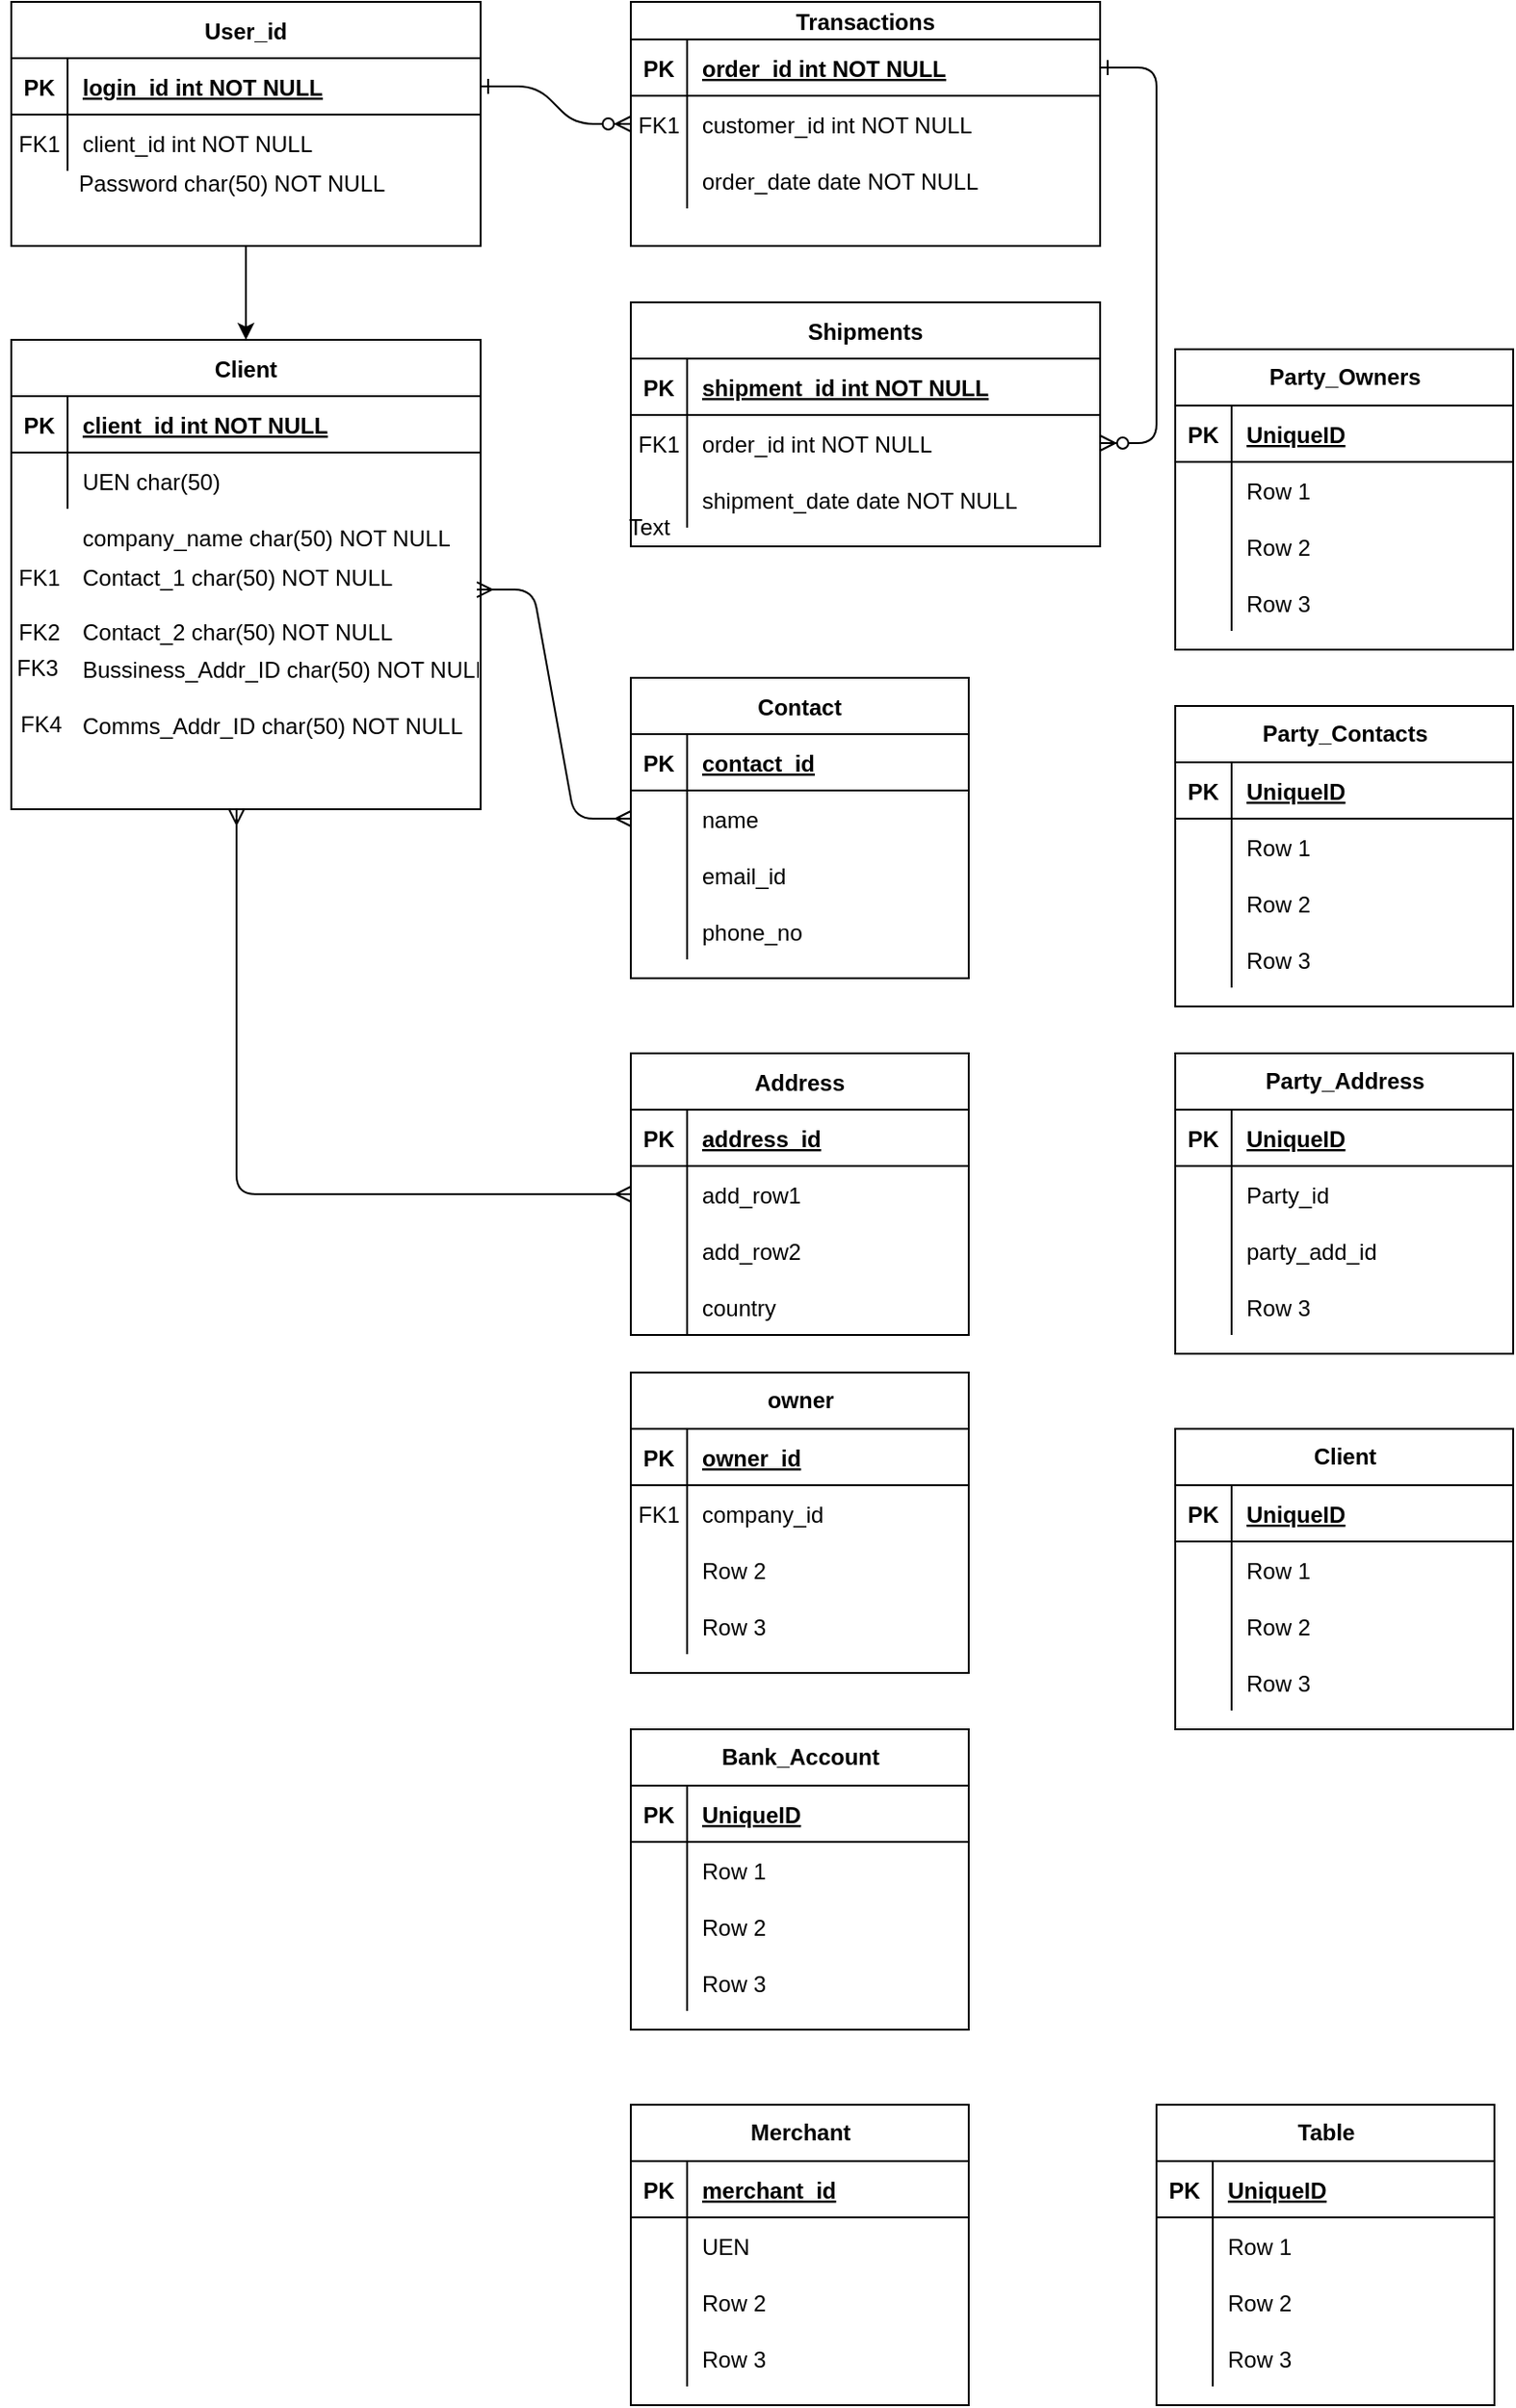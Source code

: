<mxfile version="14.6.13" type="github">
  <diagram id="R2lEEEUBdFMjLlhIrx00" name="Page-1">
    <mxGraphModel dx="816" dy="922" grid="1" gridSize="10" guides="1" tooltips="1" connect="1" arrows="1" fold="1" page="1" pageScale="1" pageWidth="850" pageHeight="1100" math="0" shadow="0" extFonts="Permanent Marker^https://fonts.googleapis.com/css?family=Permanent+Marker">
      <root>
        <mxCell id="0" />
        <mxCell id="1" parent="0" />
        <mxCell id="C-vyLk0tnHw3VtMMgP7b-1" value="" style="edgeStyle=entityRelationEdgeStyle;endArrow=ERzeroToMany;startArrow=ERone;endFill=1;startFill=0;" parent="1" source="C-vyLk0tnHw3VtMMgP7b-24" target="C-vyLk0tnHw3VtMMgP7b-6" edge="1">
          <mxGeometry width="100" height="100" relative="1" as="geometry">
            <mxPoint x="340" y="720" as="sourcePoint" />
            <mxPoint x="440" y="620" as="targetPoint" />
          </mxGeometry>
        </mxCell>
        <mxCell id="C-vyLk0tnHw3VtMMgP7b-12" value="" style="edgeStyle=entityRelationEdgeStyle;endArrow=ERzeroToMany;startArrow=ERone;endFill=1;startFill=0;" parent="1" source="C-vyLk0tnHw3VtMMgP7b-3" target="C-vyLk0tnHw3VtMMgP7b-17" edge="1">
          <mxGeometry width="100" height="100" relative="1" as="geometry">
            <mxPoint x="400" y="180" as="sourcePoint" />
            <mxPoint x="460" y="205" as="targetPoint" />
          </mxGeometry>
        </mxCell>
        <mxCell id="C-vyLk0tnHw3VtMMgP7b-2" value="Transactions" style="shape=table;startSize=20;container=1;collapsible=1;childLayout=tableLayout;fixedRows=1;rowLines=0;fontStyle=1;align=center;resizeLast=1;" parent="1" vertex="1">
          <mxGeometry x="450" y="120" width="250" height="130" as="geometry" />
        </mxCell>
        <mxCell id="C-vyLk0tnHw3VtMMgP7b-3" value="" style="shape=partialRectangle;collapsible=0;dropTarget=0;pointerEvents=0;fillColor=none;points=[[0,0.5],[1,0.5]];portConstraint=eastwest;top=0;left=0;right=0;bottom=1;" parent="C-vyLk0tnHw3VtMMgP7b-2" vertex="1">
          <mxGeometry y="20" width="250" height="30" as="geometry" />
        </mxCell>
        <mxCell id="C-vyLk0tnHw3VtMMgP7b-4" value="PK" style="shape=partialRectangle;overflow=hidden;connectable=0;fillColor=none;top=0;left=0;bottom=0;right=0;fontStyle=1;" parent="C-vyLk0tnHw3VtMMgP7b-3" vertex="1">
          <mxGeometry width="30" height="30" as="geometry" />
        </mxCell>
        <mxCell id="C-vyLk0tnHw3VtMMgP7b-5" value="order_id int NOT NULL " style="shape=partialRectangle;overflow=hidden;connectable=0;fillColor=none;top=0;left=0;bottom=0;right=0;align=left;spacingLeft=6;fontStyle=5;" parent="C-vyLk0tnHw3VtMMgP7b-3" vertex="1">
          <mxGeometry x="30" width="220" height="30" as="geometry" />
        </mxCell>
        <mxCell id="C-vyLk0tnHw3VtMMgP7b-6" value="" style="shape=partialRectangle;collapsible=0;dropTarget=0;pointerEvents=0;fillColor=none;points=[[0,0.5],[1,0.5]];portConstraint=eastwest;top=0;left=0;right=0;bottom=0;" parent="C-vyLk0tnHw3VtMMgP7b-2" vertex="1">
          <mxGeometry y="50" width="250" height="30" as="geometry" />
        </mxCell>
        <mxCell id="C-vyLk0tnHw3VtMMgP7b-7" value="FK1" style="shape=partialRectangle;overflow=hidden;connectable=0;fillColor=none;top=0;left=0;bottom=0;right=0;" parent="C-vyLk0tnHw3VtMMgP7b-6" vertex="1">
          <mxGeometry width="30" height="30" as="geometry" />
        </mxCell>
        <mxCell id="C-vyLk0tnHw3VtMMgP7b-8" value="customer_id int NOT NULL" style="shape=partialRectangle;overflow=hidden;connectable=0;fillColor=none;top=0;left=0;bottom=0;right=0;align=left;spacingLeft=6;" parent="C-vyLk0tnHw3VtMMgP7b-6" vertex="1">
          <mxGeometry x="30" width="220" height="30" as="geometry" />
        </mxCell>
        <mxCell id="C-vyLk0tnHw3VtMMgP7b-9" value="" style="shape=partialRectangle;collapsible=0;dropTarget=0;pointerEvents=0;fillColor=none;points=[[0,0.5],[1,0.5]];portConstraint=eastwest;top=0;left=0;right=0;bottom=0;" parent="C-vyLk0tnHw3VtMMgP7b-2" vertex="1">
          <mxGeometry y="80" width="250" height="30" as="geometry" />
        </mxCell>
        <mxCell id="C-vyLk0tnHw3VtMMgP7b-10" value="" style="shape=partialRectangle;overflow=hidden;connectable=0;fillColor=none;top=0;left=0;bottom=0;right=0;" parent="C-vyLk0tnHw3VtMMgP7b-9" vertex="1">
          <mxGeometry width="30" height="30" as="geometry" />
        </mxCell>
        <mxCell id="C-vyLk0tnHw3VtMMgP7b-11" value="order_date date NOT NULL" style="shape=partialRectangle;overflow=hidden;connectable=0;fillColor=none;top=0;left=0;bottom=0;right=0;align=left;spacingLeft=6;" parent="C-vyLk0tnHw3VtMMgP7b-9" vertex="1">
          <mxGeometry x="30" width="220" height="30" as="geometry" />
        </mxCell>
        <mxCell id="C-vyLk0tnHw3VtMMgP7b-13" value="Shipments" style="shape=table;startSize=30;container=1;collapsible=1;childLayout=tableLayout;fixedRows=1;rowLines=0;fontStyle=1;align=center;resizeLast=1;" parent="1" vertex="1">
          <mxGeometry x="450" y="280" width="250" height="130" as="geometry" />
        </mxCell>
        <mxCell id="C-vyLk0tnHw3VtMMgP7b-14" value="" style="shape=partialRectangle;collapsible=0;dropTarget=0;pointerEvents=0;fillColor=none;points=[[0,0.5],[1,0.5]];portConstraint=eastwest;top=0;left=0;right=0;bottom=1;" parent="C-vyLk0tnHw3VtMMgP7b-13" vertex="1">
          <mxGeometry y="30" width="250" height="30" as="geometry" />
        </mxCell>
        <mxCell id="C-vyLk0tnHw3VtMMgP7b-15" value="PK" style="shape=partialRectangle;overflow=hidden;connectable=0;fillColor=none;top=0;left=0;bottom=0;right=0;fontStyle=1;" parent="C-vyLk0tnHw3VtMMgP7b-14" vertex="1">
          <mxGeometry width="30" height="30" as="geometry" />
        </mxCell>
        <mxCell id="C-vyLk0tnHw3VtMMgP7b-16" value="shipment_id int NOT NULL " style="shape=partialRectangle;overflow=hidden;connectable=0;fillColor=none;top=0;left=0;bottom=0;right=0;align=left;spacingLeft=6;fontStyle=5;" parent="C-vyLk0tnHw3VtMMgP7b-14" vertex="1">
          <mxGeometry x="30" width="220" height="30" as="geometry" />
        </mxCell>
        <mxCell id="C-vyLk0tnHw3VtMMgP7b-17" value="" style="shape=partialRectangle;collapsible=0;dropTarget=0;pointerEvents=0;fillColor=none;points=[[0,0.5],[1,0.5]];portConstraint=eastwest;top=0;left=0;right=0;bottom=0;" parent="C-vyLk0tnHw3VtMMgP7b-13" vertex="1">
          <mxGeometry y="60" width="250" height="30" as="geometry" />
        </mxCell>
        <mxCell id="C-vyLk0tnHw3VtMMgP7b-18" value="FK1" style="shape=partialRectangle;overflow=hidden;connectable=0;fillColor=none;top=0;left=0;bottom=0;right=0;" parent="C-vyLk0tnHw3VtMMgP7b-17" vertex="1">
          <mxGeometry width="30" height="30" as="geometry" />
        </mxCell>
        <mxCell id="C-vyLk0tnHw3VtMMgP7b-19" value="order_id int NOT NULL" style="shape=partialRectangle;overflow=hidden;connectable=0;fillColor=none;top=0;left=0;bottom=0;right=0;align=left;spacingLeft=6;" parent="C-vyLk0tnHw3VtMMgP7b-17" vertex="1">
          <mxGeometry x="30" width="220" height="30" as="geometry" />
        </mxCell>
        <mxCell id="C-vyLk0tnHw3VtMMgP7b-20" value="" style="shape=partialRectangle;collapsible=0;dropTarget=0;pointerEvents=0;fillColor=none;points=[[0,0.5],[1,0.5]];portConstraint=eastwest;top=0;left=0;right=0;bottom=0;" parent="C-vyLk0tnHw3VtMMgP7b-13" vertex="1">
          <mxGeometry y="90" width="250" height="30" as="geometry" />
        </mxCell>
        <mxCell id="C-vyLk0tnHw3VtMMgP7b-21" value="" style="shape=partialRectangle;overflow=hidden;connectable=0;fillColor=none;top=0;left=0;bottom=0;right=0;" parent="C-vyLk0tnHw3VtMMgP7b-20" vertex="1">
          <mxGeometry width="30" height="30" as="geometry" />
        </mxCell>
        <mxCell id="C-vyLk0tnHw3VtMMgP7b-22" value="shipment_date date NOT NULL" style="shape=partialRectangle;overflow=hidden;connectable=0;fillColor=none;top=0;left=0;bottom=0;right=0;align=left;spacingLeft=6;" parent="C-vyLk0tnHw3VtMMgP7b-20" vertex="1">
          <mxGeometry x="30" width="220" height="30" as="geometry" />
        </mxCell>
        <mxCell id="2c53xwHn9IboJPMbNdfc-8" value="" style="edgeStyle=orthogonalEdgeStyle;rounded=0;orthogonalLoop=1;jettySize=auto;html=1;" edge="1" parent="1" source="C-vyLk0tnHw3VtMMgP7b-23" target="2c53xwHn9IboJPMbNdfc-1">
          <mxGeometry relative="1" as="geometry" />
        </mxCell>
        <mxCell id="C-vyLk0tnHw3VtMMgP7b-23" value="User_id" style="shape=table;startSize=30;container=1;collapsible=1;childLayout=tableLayout;fixedRows=1;rowLines=0;fontStyle=1;align=center;resizeLast=1;" parent="1" vertex="1">
          <mxGeometry x="120" y="120" width="250" height="130" as="geometry" />
        </mxCell>
        <mxCell id="C-vyLk0tnHw3VtMMgP7b-24" value="" style="shape=partialRectangle;collapsible=0;dropTarget=0;pointerEvents=0;fillColor=none;points=[[0,0.5],[1,0.5]];portConstraint=eastwest;top=0;left=0;right=0;bottom=1;" parent="C-vyLk0tnHw3VtMMgP7b-23" vertex="1">
          <mxGeometry y="30" width="250" height="30" as="geometry" />
        </mxCell>
        <mxCell id="C-vyLk0tnHw3VtMMgP7b-25" value="PK" style="shape=partialRectangle;overflow=hidden;connectable=0;fillColor=none;top=0;left=0;bottom=0;right=0;fontStyle=1;" parent="C-vyLk0tnHw3VtMMgP7b-24" vertex="1">
          <mxGeometry width="30" height="30" as="geometry" />
        </mxCell>
        <mxCell id="C-vyLk0tnHw3VtMMgP7b-26" value="login_id int NOT NULL " style="shape=partialRectangle;overflow=hidden;connectable=0;fillColor=none;top=0;left=0;bottom=0;right=0;align=left;spacingLeft=6;fontStyle=5;" parent="C-vyLk0tnHw3VtMMgP7b-24" vertex="1">
          <mxGeometry x="30" width="220" height="30" as="geometry" />
        </mxCell>
        <mxCell id="C-vyLk0tnHw3VtMMgP7b-27" value="" style="shape=partialRectangle;collapsible=0;dropTarget=0;pointerEvents=0;fillColor=none;points=[[0,0.5],[1,0.5]];portConstraint=eastwest;top=0;left=0;right=0;bottom=0;" parent="C-vyLk0tnHw3VtMMgP7b-23" vertex="1">
          <mxGeometry y="60" width="250" height="30" as="geometry" />
        </mxCell>
        <mxCell id="C-vyLk0tnHw3VtMMgP7b-28" value="FK1" style="shape=partialRectangle;overflow=hidden;connectable=0;fillColor=none;top=0;left=0;bottom=0;right=0;" parent="C-vyLk0tnHw3VtMMgP7b-27" vertex="1">
          <mxGeometry width="30" height="30" as="geometry" />
        </mxCell>
        <mxCell id="C-vyLk0tnHw3VtMMgP7b-29" value="client_id int NOT NULL" style="shape=partialRectangle;overflow=hidden;connectable=0;fillColor=none;top=0;left=0;bottom=0;right=0;align=left;spacingLeft=6;" parent="C-vyLk0tnHw3VtMMgP7b-27" vertex="1">
          <mxGeometry x="30" width="220" height="30" as="geometry" />
        </mxCell>
        <mxCell id="2c53xwHn9IboJPMbNdfc-1" value="Client" style="shape=table;startSize=30;container=1;collapsible=1;childLayout=tableLayout;fixedRows=1;rowLines=0;fontStyle=1;align=center;resizeLast=1;" vertex="1" parent="1">
          <mxGeometry x="120" y="300" width="250" height="250" as="geometry" />
        </mxCell>
        <mxCell id="2c53xwHn9IboJPMbNdfc-2" value="" style="shape=partialRectangle;collapsible=0;dropTarget=0;pointerEvents=0;fillColor=none;points=[[0,0.5],[1,0.5]];portConstraint=eastwest;top=0;left=0;right=0;bottom=1;" vertex="1" parent="2c53xwHn9IboJPMbNdfc-1">
          <mxGeometry y="30" width="250" height="30" as="geometry" />
        </mxCell>
        <mxCell id="2c53xwHn9IboJPMbNdfc-3" value="PK" style="shape=partialRectangle;overflow=hidden;connectable=0;fillColor=none;top=0;left=0;bottom=0;right=0;fontStyle=1;" vertex="1" parent="2c53xwHn9IboJPMbNdfc-2">
          <mxGeometry width="30" height="30" as="geometry" />
        </mxCell>
        <mxCell id="2c53xwHn9IboJPMbNdfc-4" value="client_id int NOT NULL" style="shape=partialRectangle;overflow=hidden;connectable=0;fillColor=none;top=0;left=0;bottom=0;right=0;align=left;spacingLeft=6;fontStyle=5;" vertex="1" parent="2c53xwHn9IboJPMbNdfc-2">
          <mxGeometry x="30" width="220" height="30" as="geometry" />
        </mxCell>
        <mxCell id="2c53xwHn9IboJPMbNdfc-5" value="" style="shape=partialRectangle;collapsible=0;dropTarget=0;pointerEvents=0;fillColor=none;points=[[0,0.5],[1,0.5]];portConstraint=eastwest;top=0;left=0;right=0;bottom=0;" vertex="1" parent="2c53xwHn9IboJPMbNdfc-1">
          <mxGeometry y="60" width="250" height="30" as="geometry" />
        </mxCell>
        <mxCell id="2c53xwHn9IboJPMbNdfc-6" value="" style="shape=partialRectangle;overflow=hidden;connectable=0;fillColor=none;top=0;left=0;bottom=0;right=0;" vertex="1" parent="2c53xwHn9IboJPMbNdfc-5">
          <mxGeometry width="30" height="30" as="geometry" />
        </mxCell>
        <mxCell id="2c53xwHn9IboJPMbNdfc-7" value="UEN char(50)" style="shape=partialRectangle;overflow=hidden;connectable=0;fillColor=none;top=0;left=0;bottom=0;right=0;align=left;spacingLeft=6;" vertex="1" parent="2c53xwHn9IboJPMbNdfc-5">
          <mxGeometry x="30" width="220" height="30" as="geometry" />
        </mxCell>
        <mxCell id="2c53xwHn9IboJPMbNdfc-9" value="" style="shape=partialRectangle;collapsible=0;dropTarget=0;pointerEvents=0;fillColor=none;points=[[0,0.5],[1,0.5]];portConstraint=eastwest;top=0;left=0;right=0;bottom=0;" vertex="1" parent="1">
          <mxGeometry x="120" y="390" width="250" height="30" as="geometry" />
        </mxCell>
        <mxCell id="2c53xwHn9IboJPMbNdfc-10" value="" style="shape=partialRectangle;overflow=hidden;connectable=0;fillColor=none;top=0;left=0;bottom=0;right=0;" vertex="1" parent="2c53xwHn9IboJPMbNdfc-9">
          <mxGeometry width="30" height="30" as="geometry" />
        </mxCell>
        <mxCell id="2c53xwHn9IboJPMbNdfc-11" value="company_name char(50) NOT NULL" style="shape=partialRectangle;overflow=hidden;connectable=0;fillColor=none;top=0;left=0;bottom=0;right=0;align=left;spacingLeft=6;" vertex="1" parent="2c53xwHn9IboJPMbNdfc-9">
          <mxGeometry x="30" width="220" height="30" as="geometry" />
        </mxCell>
        <mxCell id="2c53xwHn9IboJPMbNdfc-12" value="" style="shape=partialRectangle;collapsible=0;dropTarget=0;pointerEvents=0;fillColor=none;points=[[0,0.5],[1,0.5]];portConstraint=eastwest;top=0;left=0;right=0;bottom=0;" vertex="1" parent="1">
          <mxGeometry x="120" y="411" width="250" height="30" as="geometry" />
        </mxCell>
        <mxCell id="2c53xwHn9IboJPMbNdfc-13" value="FK1" style="shape=partialRectangle;overflow=hidden;connectable=0;fillColor=none;top=0;left=0;bottom=0;right=0;" vertex="1" parent="2c53xwHn9IboJPMbNdfc-12">
          <mxGeometry width="30" height="30" as="geometry" />
        </mxCell>
        <mxCell id="2c53xwHn9IboJPMbNdfc-14" value="Contact_1 char(50) NOT NULL" style="shape=partialRectangle;overflow=hidden;connectable=0;fillColor=none;top=0;left=0;bottom=0;right=0;align=left;spacingLeft=6;" vertex="1" parent="2c53xwHn9IboJPMbNdfc-12">
          <mxGeometry x="30" width="220" height="30" as="geometry" />
        </mxCell>
        <mxCell id="2c53xwHn9IboJPMbNdfc-24" value="Text" style="text;html=1;strokeColor=none;fillColor=none;align=center;verticalAlign=middle;whiteSpace=wrap;rounded=0;" vertex="1" parent="1">
          <mxGeometry x="440" y="390" width="40" height="20" as="geometry" />
        </mxCell>
        <mxCell id="2c53xwHn9IboJPMbNdfc-26" value="" style="shape=partialRectangle;collapsible=0;dropTarget=0;pointerEvents=0;fillColor=none;points=[[0,0.5],[1,0.5]];portConstraint=eastwest;top=0;left=0;right=0;bottom=0;" vertex="1" parent="1">
          <mxGeometry x="120" y="460" width="250" height="30" as="geometry" />
        </mxCell>
        <mxCell id="2c53xwHn9IboJPMbNdfc-27" value="" style="shape=partialRectangle;overflow=hidden;connectable=0;fillColor=none;top=0;left=0;bottom=0;right=0;" vertex="1" parent="2c53xwHn9IboJPMbNdfc-26">
          <mxGeometry width="30" height="30" as="geometry" />
        </mxCell>
        <mxCell id="2c53xwHn9IboJPMbNdfc-28" value="Bussiness_Addr_ID char(50) NOT NULL" style="shape=partialRectangle;overflow=hidden;connectable=0;fillColor=none;top=0;left=0;bottom=0;right=0;align=left;spacingLeft=6;" vertex="1" parent="2c53xwHn9IboJPMbNdfc-26">
          <mxGeometry x="30" width="220" height="30" as="geometry" />
        </mxCell>
        <mxCell id="2c53xwHn9IboJPMbNdfc-29" value="" style="shape=partialRectangle;collapsible=0;dropTarget=0;pointerEvents=0;fillColor=none;points=[[0,0.5],[1,0.5]];portConstraint=eastwest;top=0;left=0;right=0;bottom=0;html=1;" vertex="1" parent="1">
          <mxGeometry x="120" y="490" width="250" height="30" as="geometry" />
        </mxCell>
        <mxCell id="2c53xwHn9IboJPMbNdfc-30" value="" style="shape=partialRectangle;overflow=hidden;connectable=0;fillColor=none;top=0;left=0;bottom=0;right=0;" vertex="1" parent="2c53xwHn9IboJPMbNdfc-29">
          <mxGeometry width="30" height="30" as="geometry" />
        </mxCell>
        <mxCell id="2c53xwHn9IboJPMbNdfc-31" value="Comms_Addr_ID char(50) NOT NULL" style="shape=partialRectangle;overflow=hidden;connectable=0;fillColor=none;top=0;left=0;bottom=0;right=0;align=left;spacingLeft=6;" vertex="1" parent="2c53xwHn9IboJPMbNdfc-29">
          <mxGeometry x="30" width="220" height="30" as="geometry" />
        </mxCell>
        <mxCell id="2c53xwHn9IboJPMbNdfc-33" value="Password char(50) NOT NULL" style="shape=partialRectangle;overflow=hidden;connectable=0;fillColor=none;top=0;left=0;bottom=0;right=0;align=left;spacingLeft=6;" vertex="1" parent="1">
          <mxGeometry x="148" y="201" width="220" height="30" as="geometry" />
        </mxCell>
        <mxCell id="2c53xwHn9IboJPMbNdfc-35" value="Contact" style="shape=table;startSize=30;container=1;collapsible=1;childLayout=tableLayout;fixedRows=1;rowLines=0;fontStyle=1;align=center;resizeLast=1;" vertex="1" parent="1">
          <mxGeometry x="450" y="480" width="180" height="160" as="geometry" />
        </mxCell>
        <mxCell id="2c53xwHn9IboJPMbNdfc-36" value="" style="shape=partialRectangle;collapsible=0;dropTarget=0;pointerEvents=0;fillColor=none;top=0;left=0;bottom=1;right=0;points=[[0,0.5],[1,0.5]];portConstraint=eastwest;" vertex="1" parent="2c53xwHn9IboJPMbNdfc-35">
          <mxGeometry y="30" width="180" height="30" as="geometry" />
        </mxCell>
        <mxCell id="2c53xwHn9IboJPMbNdfc-37" value="PK" style="shape=partialRectangle;connectable=0;fillColor=none;top=0;left=0;bottom=0;right=0;fontStyle=1;overflow=hidden;" vertex="1" parent="2c53xwHn9IboJPMbNdfc-36">
          <mxGeometry width="30" height="30" as="geometry" />
        </mxCell>
        <mxCell id="2c53xwHn9IboJPMbNdfc-38" value="contact_id" style="shape=partialRectangle;connectable=0;fillColor=none;top=0;left=0;bottom=0;right=0;align=left;spacingLeft=6;fontStyle=5;overflow=hidden;" vertex="1" parent="2c53xwHn9IboJPMbNdfc-36">
          <mxGeometry x="30" width="150" height="30" as="geometry" />
        </mxCell>
        <mxCell id="2c53xwHn9IboJPMbNdfc-39" value="" style="shape=partialRectangle;collapsible=0;dropTarget=0;pointerEvents=0;fillColor=none;top=0;left=0;bottom=0;right=0;points=[[0,0.5],[1,0.5]];portConstraint=eastwest;" vertex="1" parent="2c53xwHn9IboJPMbNdfc-35">
          <mxGeometry y="60" width="180" height="30" as="geometry" />
        </mxCell>
        <mxCell id="2c53xwHn9IboJPMbNdfc-40" value="" style="shape=partialRectangle;connectable=0;fillColor=none;top=0;left=0;bottom=0;right=0;editable=1;overflow=hidden;" vertex="1" parent="2c53xwHn9IboJPMbNdfc-39">
          <mxGeometry width="30" height="30" as="geometry" />
        </mxCell>
        <mxCell id="2c53xwHn9IboJPMbNdfc-41" value="name" style="shape=partialRectangle;connectable=0;fillColor=none;top=0;left=0;bottom=0;right=0;align=left;spacingLeft=6;overflow=hidden;" vertex="1" parent="2c53xwHn9IboJPMbNdfc-39">
          <mxGeometry x="30" width="150" height="30" as="geometry" />
        </mxCell>
        <mxCell id="2c53xwHn9IboJPMbNdfc-42" value="" style="shape=partialRectangle;collapsible=0;dropTarget=0;pointerEvents=0;fillColor=none;top=0;left=0;bottom=0;right=0;points=[[0,0.5],[1,0.5]];portConstraint=eastwest;" vertex="1" parent="2c53xwHn9IboJPMbNdfc-35">
          <mxGeometry y="90" width="180" height="30" as="geometry" />
        </mxCell>
        <mxCell id="2c53xwHn9IboJPMbNdfc-43" value="" style="shape=partialRectangle;connectable=0;fillColor=none;top=0;left=0;bottom=0;right=0;editable=1;overflow=hidden;" vertex="1" parent="2c53xwHn9IboJPMbNdfc-42">
          <mxGeometry width="30" height="30" as="geometry" />
        </mxCell>
        <mxCell id="2c53xwHn9IboJPMbNdfc-44" value="email_id" style="shape=partialRectangle;connectable=0;fillColor=none;top=0;left=0;bottom=0;right=0;align=left;spacingLeft=6;overflow=hidden;" vertex="1" parent="2c53xwHn9IboJPMbNdfc-42">
          <mxGeometry x="30" width="150" height="30" as="geometry" />
        </mxCell>
        <mxCell id="2c53xwHn9IboJPMbNdfc-45" value="" style="shape=partialRectangle;collapsible=0;dropTarget=0;pointerEvents=0;fillColor=none;top=0;left=0;bottom=0;right=0;points=[[0,0.5],[1,0.5]];portConstraint=eastwest;" vertex="1" parent="2c53xwHn9IboJPMbNdfc-35">
          <mxGeometry y="120" width="180" height="30" as="geometry" />
        </mxCell>
        <mxCell id="2c53xwHn9IboJPMbNdfc-46" value="" style="shape=partialRectangle;connectable=0;fillColor=none;top=0;left=0;bottom=0;right=0;editable=1;overflow=hidden;" vertex="1" parent="2c53xwHn9IboJPMbNdfc-45">
          <mxGeometry width="30" height="30" as="geometry" />
        </mxCell>
        <mxCell id="2c53xwHn9IboJPMbNdfc-47" value="phone_no" style="shape=partialRectangle;connectable=0;fillColor=none;top=0;left=0;bottom=0;right=0;align=left;spacingLeft=6;overflow=hidden;" vertex="1" parent="2c53xwHn9IboJPMbNdfc-45">
          <mxGeometry x="30" width="150" height="30" as="geometry" />
        </mxCell>
        <mxCell id="2c53xwHn9IboJPMbNdfc-48" value="Address" style="shape=table;startSize=30;container=1;collapsible=1;childLayout=tableLayout;fixedRows=1;rowLines=0;fontStyle=1;align=center;resizeLast=1;" vertex="1" parent="1">
          <mxGeometry x="450" y="680" width="180" height="150" as="geometry" />
        </mxCell>
        <mxCell id="2c53xwHn9IboJPMbNdfc-49" value="" style="shape=partialRectangle;collapsible=0;dropTarget=0;pointerEvents=0;fillColor=none;top=0;left=0;bottom=1;right=0;points=[[0,0.5],[1,0.5]];portConstraint=eastwest;" vertex="1" parent="2c53xwHn9IboJPMbNdfc-48">
          <mxGeometry y="30" width="180" height="30" as="geometry" />
        </mxCell>
        <mxCell id="2c53xwHn9IboJPMbNdfc-50" value="PK" style="shape=partialRectangle;connectable=0;fillColor=none;top=0;left=0;bottom=0;right=0;fontStyle=1;overflow=hidden;" vertex="1" parent="2c53xwHn9IboJPMbNdfc-49">
          <mxGeometry width="30" height="30" as="geometry" />
        </mxCell>
        <mxCell id="2c53xwHn9IboJPMbNdfc-51" value="address_id" style="shape=partialRectangle;connectable=0;fillColor=none;top=0;left=0;bottom=0;right=0;align=left;spacingLeft=6;fontStyle=5;overflow=hidden;" vertex="1" parent="2c53xwHn9IboJPMbNdfc-49">
          <mxGeometry x="30" width="150" height="30" as="geometry" />
        </mxCell>
        <mxCell id="2c53xwHn9IboJPMbNdfc-52" value="" style="shape=partialRectangle;collapsible=0;dropTarget=0;pointerEvents=0;fillColor=none;top=0;left=0;bottom=0;right=0;points=[[0,0.5],[1,0.5]];portConstraint=eastwest;" vertex="1" parent="2c53xwHn9IboJPMbNdfc-48">
          <mxGeometry y="60" width="180" height="30" as="geometry" />
        </mxCell>
        <mxCell id="2c53xwHn9IboJPMbNdfc-53" value="" style="shape=partialRectangle;connectable=0;fillColor=none;top=0;left=0;bottom=0;right=0;editable=1;overflow=hidden;" vertex="1" parent="2c53xwHn9IboJPMbNdfc-52">
          <mxGeometry width="30" height="30" as="geometry" />
        </mxCell>
        <mxCell id="2c53xwHn9IboJPMbNdfc-54" value="add_row1" style="shape=partialRectangle;connectable=0;fillColor=none;top=0;left=0;bottom=0;right=0;align=left;spacingLeft=6;overflow=hidden;" vertex="1" parent="2c53xwHn9IboJPMbNdfc-52">
          <mxGeometry x="30" width="150" height="30" as="geometry" />
        </mxCell>
        <mxCell id="2c53xwHn9IboJPMbNdfc-55" value="" style="shape=partialRectangle;collapsible=0;dropTarget=0;pointerEvents=0;fillColor=none;top=0;left=0;bottom=0;right=0;points=[[0,0.5],[1,0.5]];portConstraint=eastwest;" vertex="1" parent="2c53xwHn9IboJPMbNdfc-48">
          <mxGeometry y="90" width="180" height="30" as="geometry" />
        </mxCell>
        <mxCell id="2c53xwHn9IboJPMbNdfc-56" value="" style="shape=partialRectangle;connectable=0;fillColor=none;top=0;left=0;bottom=0;right=0;editable=1;overflow=hidden;" vertex="1" parent="2c53xwHn9IboJPMbNdfc-55">
          <mxGeometry width="30" height="30" as="geometry" />
        </mxCell>
        <mxCell id="2c53xwHn9IboJPMbNdfc-57" value="add_row2" style="shape=partialRectangle;connectable=0;fillColor=none;top=0;left=0;bottom=0;right=0;align=left;spacingLeft=6;overflow=hidden;" vertex="1" parent="2c53xwHn9IboJPMbNdfc-55">
          <mxGeometry x="30" width="150" height="30" as="geometry" />
        </mxCell>
        <mxCell id="2c53xwHn9IboJPMbNdfc-58" value="" style="shape=partialRectangle;collapsible=0;dropTarget=0;pointerEvents=0;fillColor=none;top=0;left=0;bottom=0;right=0;points=[[0,0.5],[1,0.5]];portConstraint=eastwest;" vertex="1" parent="2c53xwHn9IboJPMbNdfc-48">
          <mxGeometry y="120" width="180" height="30" as="geometry" />
        </mxCell>
        <mxCell id="2c53xwHn9IboJPMbNdfc-59" value="" style="shape=partialRectangle;connectable=0;fillColor=none;top=0;left=0;bottom=0;right=0;editable=1;overflow=hidden;" vertex="1" parent="2c53xwHn9IboJPMbNdfc-58">
          <mxGeometry width="30" height="30" as="geometry" />
        </mxCell>
        <mxCell id="2c53xwHn9IboJPMbNdfc-60" value="country" style="shape=partialRectangle;connectable=0;fillColor=none;top=0;left=0;bottom=0;right=0;align=left;spacingLeft=6;overflow=hidden;" vertex="1" parent="2c53xwHn9IboJPMbNdfc-58">
          <mxGeometry x="30" width="150" height="30" as="geometry" />
        </mxCell>
        <mxCell id="2c53xwHn9IboJPMbNdfc-61" value="" style="shape=partialRectangle;collapsible=0;dropTarget=0;pointerEvents=0;fillColor=none;points=[[0,0.5],[1,0.5]];portConstraint=eastwest;top=0;left=0;right=0;bottom=0;" vertex="1" parent="1">
          <mxGeometry x="120" y="440" width="250" height="30" as="geometry" />
        </mxCell>
        <mxCell id="2c53xwHn9IboJPMbNdfc-62" value="FK2" style="shape=partialRectangle;overflow=hidden;connectable=0;fillColor=none;top=0;left=0;bottom=0;right=0;" vertex="1" parent="2c53xwHn9IboJPMbNdfc-61">
          <mxGeometry width="30" height="30" as="geometry" />
        </mxCell>
        <mxCell id="2c53xwHn9IboJPMbNdfc-63" value="Contact_2 char(50) NOT NULL" style="shape=partialRectangle;overflow=hidden;connectable=0;fillColor=none;top=0;left=0;bottom=0;right=0;align=left;spacingLeft=6;" vertex="1" parent="2c53xwHn9IboJPMbNdfc-61">
          <mxGeometry x="30" width="220" height="30" as="geometry" />
        </mxCell>
        <mxCell id="2c53xwHn9IboJPMbNdfc-64" value="" style="edgeStyle=entityRelationEdgeStyle;fontSize=12;html=1;endArrow=ERmany;startArrow=ERmany;exitX=0.992;exitY=-0.233;exitDx=0;exitDy=0;exitPerimeter=0;entryX=0;entryY=0.5;entryDx=0;entryDy=0;" edge="1" parent="1" source="2c53xwHn9IboJPMbNdfc-61" target="2c53xwHn9IboJPMbNdfc-39">
          <mxGeometry width="100" height="100" relative="1" as="geometry">
            <mxPoint x="380" y="430" as="sourcePoint" />
            <mxPoint x="510" y="520" as="targetPoint" />
          </mxGeometry>
        </mxCell>
        <mxCell id="2c53xwHn9IboJPMbNdfc-65" value="" style="edgeStyle=orthogonalEdgeStyle;fontSize=12;html=1;endArrow=ERmany;startArrow=ERmany;entryX=0;entryY=0.5;entryDx=0;entryDy=0;" edge="1" parent="1" target="2c53xwHn9IboJPMbNdfc-52">
          <mxGeometry width="100" height="100" relative="1" as="geometry">
            <mxPoint x="240" y="550" as="sourcePoint" />
            <mxPoint x="450" y="565.99" as="targetPoint" />
            <Array as="points">
              <mxPoint x="240" y="755" />
            </Array>
          </mxGeometry>
        </mxCell>
        <mxCell id="2c53xwHn9IboJPMbNdfc-66" value="FK4" style="text;html=1;strokeColor=none;fillColor=none;align=center;verticalAlign=middle;whiteSpace=wrap;rounded=0;" vertex="1" parent="1">
          <mxGeometry x="116" y="495" width="40" height="20" as="geometry" />
        </mxCell>
        <mxCell id="2c53xwHn9IboJPMbNdfc-67" value="FK3" style="text;html=1;strokeColor=none;fillColor=none;align=center;verticalAlign=middle;whiteSpace=wrap;rounded=0;" vertex="1" parent="1">
          <mxGeometry x="114" y="465" width="40" height="20" as="geometry" />
        </mxCell>
        <mxCell id="2c53xwHn9IboJPMbNdfc-69" value="owner" style="shape=table;startSize=30;container=1;collapsible=1;childLayout=tableLayout;fixedRows=1;rowLines=0;fontStyle=1;align=center;resizeLast=1;html=1;" vertex="1" parent="1">
          <mxGeometry x="450" y="850" width="180" height="160" as="geometry" />
        </mxCell>
        <mxCell id="2c53xwHn9IboJPMbNdfc-70" value="" style="shape=partialRectangle;collapsible=0;dropTarget=0;pointerEvents=0;fillColor=none;top=0;left=0;bottom=1;right=0;points=[[0,0.5],[1,0.5]];portConstraint=eastwest;" vertex="1" parent="2c53xwHn9IboJPMbNdfc-69">
          <mxGeometry y="30" width="180" height="30" as="geometry" />
        </mxCell>
        <mxCell id="2c53xwHn9IboJPMbNdfc-71" value="PK" style="shape=partialRectangle;connectable=0;fillColor=none;top=0;left=0;bottom=0;right=0;fontStyle=1;overflow=hidden;" vertex="1" parent="2c53xwHn9IboJPMbNdfc-70">
          <mxGeometry width="30" height="30" as="geometry" />
        </mxCell>
        <mxCell id="2c53xwHn9IboJPMbNdfc-72" value="owner_id" style="shape=partialRectangle;connectable=0;fillColor=none;top=0;left=0;bottom=0;right=0;align=left;spacingLeft=6;fontStyle=5;overflow=hidden;" vertex="1" parent="2c53xwHn9IboJPMbNdfc-70">
          <mxGeometry x="30" width="150" height="30" as="geometry" />
        </mxCell>
        <mxCell id="2c53xwHn9IboJPMbNdfc-73" value="" style="shape=partialRectangle;collapsible=0;dropTarget=0;pointerEvents=0;fillColor=none;top=0;left=0;bottom=0;right=0;points=[[0,0.5],[1,0.5]];portConstraint=eastwest;" vertex="1" parent="2c53xwHn9IboJPMbNdfc-69">
          <mxGeometry y="60" width="180" height="30" as="geometry" />
        </mxCell>
        <mxCell id="2c53xwHn9IboJPMbNdfc-74" value="FK1" style="shape=partialRectangle;connectable=0;fillColor=none;top=0;left=0;bottom=0;right=0;editable=1;overflow=hidden;" vertex="1" parent="2c53xwHn9IboJPMbNdfc-73">
          <mxGeometry width="30" height="30" as="geometry" />
        </mxCell>
        <mxCell id="2c53xwHn9IboJPMbNdfc-75" value="company_id" style="shape=partialRectangle;connectable=0;fillColor=none;top=0;left=0;bottom=0;right=0;align=left;spacingLeft=6;overflow=hidden;" vertex="1" parent="2c53xwHn9IboJPMbNdfc-73">
          <mxGeometry x="30" width="150" height="30" as="geometry" />
        </mxCell>
        <mxCell id="2c53xwHn9IboJPMbNdfc-76" value="" style="shape=partialRectangle;collapsible=0;dropTarget=0;pointerEvents=0;fillColor=none;top=0;left=0;bottom=0;right=0;points=[[0,0.5],[1,0.5]];portConstraint=eastwest;" vertex="1" parent="2c53xwHn9IboJPMbNdfc-69">
          <mxGeometry y="90" width="180" height="30" as="geometry" />
        </mxCell>
        <mxCell id="2c53xwHn9IboJPMbNdfc-77" value="" style="shape=partialRectangle;connectable=0;fillColor=none;top=0;left=0;bottom=0;right=0;editable=1;overflow=hidden;" vertex="1" parent="2c53xwHn9IboJPMbNdfc-76">
          <mxGeometry width="30" height="30" as="geometry" />
        </mxCell>
        <mxCell id="2c53xwHn9IboJPMbNdfc-78" value="Row 2" style="shape=partialRectangle;connectable=0;fillColor=none;top=0;left=0;bottom=0;right=0;align=left;spacingLeft=6;overflow=hidden;" vertex="1" parent="2c53xwHn9IboJPMbNdfc-76">
          <mxGeometry x="30" width="150" height="30" as="geometry" />
        </mxCell>
        <mxCell id="2c53xwHn9IboJPMbNdfc-79" value="" style="shape=partialRectangle;collapsible=0;dropTarget=0;pointerEvents=0;fillColor=none;top=0;left=0;bottom=0;right=0;points=[[0,0.5],[1,0.5]];portConstraint=eastwest;" vertex="1" parent="2c53xwHn9IboJPMbNdfc-69">
          <mxGeometry y="120" width="180" height="30" as="geometry" />
        </mxCell>
        <mxCell id="2c53xwHn9IboJPMbNdfc-80" value="" style="shape=partialRectangle;connectable=0;fillColor=none;top=0;left=0;bottom=0;right=0;editable=1;overflow=hidden;" vertex="1" parent="2c53xwHn9IboJPMbNdfc-79">
          <mxGeometry width="30" height="30" as="geometry" />
        </mxCell>
        <mxCell id="2c53xwHn9IboJPMbNdfc-81" value="Row 3" style="shape=partialRectangle;connectable=0;fillColor=none;top=0;left=0;bottom=0;right=0;align=left;spacingLeft=6;overflow=hidden;" vertex="1" parent="2c53xwHn9IboJPMbNdfc-79">
          <mxGeometry x="30" width="150" height="30" as="geometry" />
        </mxCell>
        <mxCell id="2c53xwHn9IboJPMbNdfc-82" value="Party_Contacts" style="shape=table;startSize=30;container=1;collapsible=1;childLayout=tableLayout;fixedRows=1;rowLines=0;fontStyle=1;align=center;resizeLast=1;html=1;" vertex="1" parent="1">
          <mxGeometry x="740" y="495" width="180" height="160" as="geometry" />
        </mxCell>
        <mxCell id="2c53xwHn9IboJPMbNdfc-83" value="" style="shape=partialRectangle;collapsible=0;dropTarget=0;pointerEvents=0;fillColor=none;top=0;left=0;bottom=1;right=0;points=[[0,0.5],[1,0.5]];portConstraint=eastwest;" vertex="1" parent="2c53xwHn9IboJPMbNdfc-82">
          <mxGeometry y="30" width="180" height="30" as="geometry" />
        </mxCell>
        <mxCell id="2c53xwHn9IboJPMbNdfc-84" value="PK" style="shape=partialRectangle;connectable=0;fillColor=none;top=0;left=0;bottom=0;right=0;fontStyle=1;overflow=hidden;" vertex="1" parent="2c53xwHn9IboJPMbNdfc-83">
          <mxGeometry width="30" height="30" as="geometry" />
        </mxCell>
        <mxCell id="2c53xwHn9IboJPMbNdfc-85" value="UniqueID" style="shape=partialRectangle;connectable=0;fillColor=none;top=0;left=0;bottom=0;right=0;align=left;spacingLeft=6;fontStyle=5;overflow=hidden;" vertex="1" parent="2c53xwHn9IboJPMbNdfc-83">
          <mxGeometry x="30" width="150" height="30" as="geometry" />
        </mxCell>
        <mxCell id="2c53xwHn9IboJPMbNdfc-86" value="" style="shape=partialRectangle;collapsible=0;dropTarget=0;pointerEvents=0;fillColor=none;top=0;left=0;bottom=0;right=0;points=[[0,0.5],[1,0.5]];portConstraint=eastwest;" vertex="1" parent="2c53xwHn9IboJPMbNdfc-82">
          <mxGeometry y="60" width="180" height="30" as="geometry" />
        </mxCell>
        <mxCell id="2c53xwHn9IboJPMbNdfc-87" value="" style="shape=partialRectangle;connectable=0;fillColor=none;top=0;left=0;bottom=0;right=0;editable=1;overflow=hidden;" vertex="1" parent="2c53xwHn9IboJPMbNdfc-86">
          <mxGeometry width="30" height="30" as="geometry" />
        </mxCell>
        <mxCell id="2c53xwHn9IboJPMbNdfc-88" value="Row 1" style="shape=partialRectangle;connectable=0;fillColor=none;top=0;left=0;bottom=0;right=0;align=left;spacingLeft=6;overflow=hidden;" vertex="1" parent="2c53xwHn9IboJPMbNdfc-86">
          <mxGeometry x="30" width="150" height="30" as="geometry" />
        </mxCell>
        <mxCell id="2c53xwHn9IboJPMbNdfc-89" value="" style="shape=partialRectangle;collapsible=0;dropTarget=0;pointerEvents=0;fillColor=none;top=0;left=0;bottom=0;right=0;points=[[0,0.5],[1,0.5]];portConstraint=eastwest;" vertex="1" parent="2c53xwHn9IboJPMbNdfc-82">
          <mxGeometry y="90" width="180" height="30" as="geometry" />
        </mxCell>
        <mxCell id="2c53xwHn9IboJPMbNdfc-90" value="" style="shape=partialRectangle;connectable=0;fillColor=none;top=0;left=0;bottom=0;right=0;editable=1;overflow=hidden;" vertex="1" parent="2c53xwHn9IboJPMbNdfc-89">
          <mxGeometry width="30" height="30" as="geometry" />
        </mxCell>
        <mxCell id="2c53xwHn9IboJPMbNdfc-91" value="Row 2" style="shape=partialRectangle;connectable=0;fillColor=none;top=0;left=0;bottom=0;right=0;align=left;spacingLeft=6;overflow=hidden;" vertex="1" parent="2c53xwHn9IboJPMbNdfc-89">
          <mxGeometry x="30" width="150" height="30" as="geometry" />
        </mxCell>
        <mxCell id="2c53xwHn9IboJPMbNdfc-92" value="" style="shape=partialRectangle;collapsible=0;dropTarget=0;pointerEvents=0;fillColor=none;top=0;left=0;bottom=0;right=0;points=[[0,0.5],[1,0.5]];portConstraint=eastwest;" vertex="1" parent="2c53xwHn9IboJPMbNdfc-82">
          <mxGeometry y="120" width="180" height="30" as="geometry" />
        </mxCell>
        <mxCell id="2c53xwHn9IboJPMbNdfc-93" value="" style="shape=partialRectangle;connectable=0;fillColor=none;top=0;left=0;bottom=0;right=0;editable=1;overflow=hidden;" vertex="1" parent="2c53xwHn9IboJPMbNdfc-92">
          <mxGeometry width="30" height="30" as="geometry" />
        </mxCell>
        <mxCell id="2c53xwHn9IboJPMbNdfc-94" value="Row 3" style="shape=partialRectangle;connectable=0;fillColor=none;top=0;left=0;bottom=0;right=0;align=left;spacingLeft=6;overflow=hidden;" vertex="1" parent="2c53xwHn9IboJPMbNdfc-92">
          <mxGeometry x="30" width="150" height="30" as="geometry" />
        </mxCell>
        <mxCell id="2c53xwHn9IboJPMbNdfc-95" value="Party_Address" style="shape=table;startSize=30;container=1;collapsible=1;childLayout=tableLayout;fixedRows=1;rowLines=0;fontStyle=1;align=center;resizeLast=1;html=1;" vertex="1" parent="1">
          <mxGeometry x="740" y="680" width="180" height="160" as="geometry" />
        </mxCell>
        <mxCell id="2c53xwHn9IboJPMbNdfc-96" value="" style="shape=partialRectangle;collapsible=0;dropTarget=0;pointerEvents=0;fillColor=none;top=0;left=0;bottom=1;right=0;points=[[0,0.5],[1,0.5]];portConstraint=eastwest;" vertex="1" parent="2c53xwHn9IboJPMbNdfc-95">
          <mxGeometry y="30" width="180" height="30" as="geometry" />
        </mxCell>
        <mxCell id="2c53xwHn9IboJPMbNdfc-97" value="PK" style="shape=partialRectangle;connectable=0;fillColor=none;top=0;left=0;bottom=0;right=0;fontStyle=1;overflow=hidden;" vertex="1" parent="2c53xwHn9IboJPMbNdfc-96">
          <mxGeometry width="30" height="30" as="geometry" />
        </mxCell>
        <mxCell id="2c53xwHn9IboJPMbNdfc-98" value="UniqueID" style="shape=partialRectangle;connectable=0;fillColor=none;top=0;left=0;bottom=0;right=0;align=left;spacingLeft=6;fontStyle=5;overflow=hidden;" vertex="1" parent="2c53xwHn9IboJPMbNdfc-96">
          <mxGeometry x="30" width="150" height="30" as="geometry" />
        </mxCell>
        <mxCell id="2c53xwHn9IboJPMbNdfc-99" value="" style="shape=partialRectangle;collapsible=0;dropTarget=0;pointerEvents=0;fillColor=none;top=0;left=0;bottom=0;right=0;points=[[0,0.5],[1,0.5]];portConstraint=eastwest;" vertex="1" parent="2c53xwHn9IboJPMbNdfc-95">
          <mxGeometry y="60" width="180" height="30" as="geometry" />
        </mxCell>
        <mxCell id="2c53xwHn9IboJPMbNdfc-100" value="" style="shape=partialRectangle;connectable=0;fillColor=none;top=0;left=0;bottom=0;right=0;editable=1;overflow=hidden;" vertex="1" parent="2c53xwHn9IboJPMbNdfc-99">
          <mxGeometry width="30" height="30" as="geometry" />
        </mxCell>
        <mxCell id="2c53xwHn9IboJPMbNdfc-101" value="Party_id" style="shape=partialRectangle;connectable=0;fillColor=none;top=0;left=0;bottom=0;right=0;align=left;spacingLeft=6;overflow=hidden;" vertex="1" parent="2c53xwHn9IboJPMbNdfc-99">
          <mxGeometry x="30" width="150" height="30" as="geometry" />
        </mxCell>
        <mxCell id="2c53xwHn9IboJPMbNdfc-102" value="" style="shape=partialRectangle;collapsible=0;dropTarget=0;pointerEvents=0;fillColor=none;top=0;left=0;bottom=0;right=0;points=[[0,0.5],[1,0.5]];portConstraint=eastwest;" vertex="1" parent="2c53xwHn9IboJPMbNdfc-95">
          <mxGeometry y="90" width="180" height="30" as="geometry" />
        </mxCell>
        <mxCell id="2c53xwHn9IboJPMbNdfc-103" value="" style="shape=partialRectangle;connectable=0;fillColor=none;top=0;left=0;bottom=0;right=0;editable=1;overflow=hidden;" vertex="1" parent="2c53xwHn9IboJPMbNdfc-102">
          <mxGeometry width="30" height="30" as="geometry" />
        </mxCell>
        <mxCell id="2c53xwHn9IboJPMbNdfc-104" value="party_add_id" style="shape=partialRectangle;connectable=0;fillColor=none;top=0;left=0;bottom=0;right=0;align=left;spacingLeft=6;overflow=hidden;" vertex="1" parent="2c53xwHn9IboJPMbNdfc-102">
          <mxGeometry x="30" width="150" height="30" as="geometry" />
        </mxCell>
        <mxCell id="2c53xwHn9IboJPMbNdfc-105" value="" style="shape=partialRectangle;collapsible=0;dropTarget=0;pointerEvents=0;fillColor=none;top=0;left=0;bottom=0;right=0;points=[[0,0.5],[1,0.5]];portConstraint=eastwest;" vertex="1" parent="2c53xwHn9IboJPMbNdfc-95">
          <mxGeometry y="120" width="180" height="30" as="geometry" />
        </mxCell>
        <mxCell id="2c53xwHn9IboJPMbNdfc-106" value="" style="shape=partialRectangle;connectable=0;fillColor=none;top=0;left=0;bottom=0;right=0;editable=1;overflow=hidden;" vertex="1" parent="2c53xwHn9IboJPMbNdfc-105">
          <mxGeometry width="30" height="30" as="geometry" />
        </mxCell>
        <mxCell id="2c53xwHn9IboJPMbNdfc-107" value="Row 3" style="shape=partialRectangle;connectable=0;fillColor=none;top=0;left=0;bottom=0;right=0;align=left;spacingLeft=6;overflow=hidden;" vertex="1" parent="2c53xwHn9IboJPMbNdfc-105">
          <mxGeometry x="30" width="150" height="30" as="geometry" />
        </mxCell>
        <mxCell id="2c53xwHn9IboJPMbNdfc-108" value="Party_Owners" style="shape=table;startSize=30;container=1;collapsible=1;childLayout=tableLayout;fixedRows=1;rowLines=0;fontStyle=1;align=center;resizeLast=1;html=1;" vertex="1" parent="1">
          <mxGeometry x="740" y="305" width="180" height="160" as="geometry" />
        </mxCell>
        <mxCell id="2c53xwHn9IboJPMbNdfc-109" value="" style="shape=partialRectangle;collapsible=0;dropTarget=0;pointerEvents=0;fillColor=none;top=0;left=0;bottom=1;right=0;points=[[0,0.5],[1,0.5]];portConstraint=eastwest;" vertex="1" parent="2c53xwHn9IboJPMbNdfc-108">
          <mxGeometry y="30" width="180" height="30" as="geometry" />
        </mxCell>
        <mxCell id="2c53xwHn9IboJPMbNdfc-110" value="PK" style="shape=partialRectangle;connectable=0;fillColor=none;top=0;left=0;bottom=0;right=0;fontStyle=1;overflow=hidden;" vertex="1" parent="2c53xwHn9IboJPMbNdfc-109">
          <mxGeometry width="30" height="30" as="geometry" />
        </mxCell>
        <mxCell id="2c53xwHn9IboJPMbNdfc-111" value="UniqueID" style="shape=partialRectangle;connectable=0;fillColor=none;top=0;left=0;bottom=0;right=0;align=left;spacingLeft=6;fontStyle=5;overflow=hidden;" vertex="1" parent="2c53xwHn9IboJPMbNdfc-109">
          <mxGeometry x="30" width="150" height="30" as="geometry" />
        </mxCell>
        <mxCell id="2c53xwHn9IboJPMbNdfc-112" value="" style="shape=partialRectangle;collapsible=0;dropTarget=0;pointerEvents=0;fillColor=none;top=0;left=0;bottom=0;right=0;points=[[0,0.5],[1,0.5]];portConstraint=eastwest;" vertex="1" parent="2c53xwHn9IboJPMbNdfc-108">
          <mxGeometry y="60" width="180" height="30" as="geometry" />
        </mxCell>
        <mxCell id="2c53xwHn9IboJPMbNdfc-113" value="" style="shape=partialRectangle;connectable=0;fillColor=none;top=0;left=0;bottom=0;right=0;editable=1;overflow=hidden;" vertex="1" parent="2c53xwHn9IboJPMbNdfc-112">
          <mxGeometry width="30" height="30" as="geometry" />
        </mxCell>
        <mxCell id="2c53xwHn9IboJPMbNdfc-114" value="Row 1" style="shape=partialRectangle;connectable=0;fillColor=none;top=0;left=0;bottom=0;right=0;align=left;spacingLeft=6;overflow=hidden;" vertex="1" parent="2c53xwHn9IboJPMbNdfc-112">
          <mxGeometry x="30" width="150" height="30" as="geometry" />
        </mxCell>
        <mxCell id="2c53xwHn9IboJPMbNdfc-115" value="" style="shape=partialRectangle;collapsible=0;dropTarget=0;pointerEvents=0;fillColor=none;top=0;left=0;bottom=0;right=0;points=[[0,0.5],[1,0.5]];portConstraint=eastwest;" vertex="1" parent="2c53xwHn9IboJPMbNdfc-108">
          <mxGeometry y="90" width="180" height="30" as="geometry" />
        </mxCell>
        <mxCell id="2c53xwHn9IboJPMbNdfc-116" value="" style="shape=partialRectangle;connectable=0;fillColor=none;top=0;left=0;bottom=0;right=0;editable=1;overflow=hidden;" vertex="1" parent="2c53xwHn9IboJPMbNdfc-115">
          <mxGeometry width="30" height="30" as="geometry" />
        </mxCell>
        <mxCell id="2c53xwHn9IboJPMbNdfc-117" value="Row 2" style="shape=partialRectangle;connectable=0;fillColor=none;top=0;left=0;bottom=0;right=0;align=left;spacingLeft=6;overflow=hidden;" vertex="1" parent="2c53xwHn9IboJPMbNdfc-115">
          <mxGeometry x="30" width="150" height="30" as="geometry" />
        </mxCell>
        <mxCell id="2c53xwHn9IboJPMbNdfc-118" value="" style="shape=partialRectangle;collapsible=0;dropTarget=0;pointerEvents=0;fillColor=none;top=0;left=0;bottom=0;right=0;points=[[0,0.5],[1,0.5]];portConstraint=eastwest;" vertex="1" parent="2c53xwHn9IboJPMbNdfc-108">
          <mxGeometry y="120" width="180" height="30" as="geometry" />
        </mxCell>
        <mxCell id="2c53xwHn9IboJPMbNdfc-119" value="" style="shape=partialRectangle;connectable=0;fillColor=none;top=0;left=0;bottom=0;right=0;editable=1;overflow=hidden;" vertex="1" parent="2c53xwHn9IboJPMbNdfc-118">
          <mxGeometry width="30" height="30" as="geometry" />
        </mxCell>
        <mxCell id="2c53xwHn9IboJPMbNdfc-120" value="Row 3" style="shape=partialRectangle;connectable=0;fillColor=none;top=0;left=0;bottom=0;right=0;align=left;spacingLeft=6;overflow=hidden;" vertex="1" parent="2c53xwHn9IboJPMbNdfc-118">
          <mxGeometry x="30" width="150" height="30" as="geometry" />
        </mxCell>
        <mxCell id="2c53xwHn9IboJPMbNdfc-121" value="Bank_Account" style="shape=table;startSize=30;container=1;collapsible=1;childLayout=tableLayout;fixedRows=1;rowLines=0;fontStyle=1;align=center;resizeLast=1;html=1;" vertex="1" parent="1">
          <mxGeometry x="450" y="1040" width="180" height="160" as="geometry" />
        </mxCell>
        <mxCell id="2c53xwHn9IboJPMbNdfc-122" value="" style="shape=partialRectangle;collapsible=0;dropTarget=0;pointerEvents=0;fillColor=none;top=0;left=0;bottom=1;right=0;points=[[0,0.5],[1,0.5]];portConstraint=eastwest;" vertex="1" parent="2c53xwHn9IboJPMbNdfc-121">
          <mxGeometry y="30" width="180" height="30" as="geometry" />
        </mxCell>
        <mxCell id="2c53xwHn9IboJPMbNdfc-123" value="PK" style="shape=partialRectangle;connectable=0;fillColor=none;top=0;left=0;bottom=0;right=0;fontStyle=1;overflow=hidden;" vertex="1" parent="2c53xwHn9IboJPMbNdfc-122">
          <mxGeometry width="30" height="30" as="geometry" />
        </mxCell>
        <mxCell id="2c53xwHn9IboJPMbNdfc-124" value="UniqueID" style="shape=partialRectangle;connectable=0;fillColor=none;top=0;left=0;bottom=0;right=0;align=left;spacingLeft=6;fontStyle=5;overflow=hidden;" vertex="1" parent="2c53xwHn9IboJPMbNdfc-122">
          <mxGeometry x="30" width="150" height="30" as="geometry" />
        </mxCell>
        <mxCell id="2c53xwHn9IboJPMbNdfc-125" value="" style="shape=partialRectangle;collapsible=0;dropTarget=0;pointerEvents=0;fillColor=none;top=0;left=0;bottom=0;right=0;points=[[0,0.5],[1,0.5]];portConstraint=eastwest;" vertex="1" parent="2c53xwHn9IboJPMbNdfc-121">
          <mxGeometry y="60" width="180" height="30" as="geometry" />
        </mxCell>
        <mxCell id="2c53xwHn9IboJPMbNdfc-126" value="" style="shape=partialRectangle;connectable=0;fillColor=none;top=0;left=0;bottom=0;right=0;editable=1;overflow=hidden;" vertex="1" parent="2c53xwHn9IboJPMbNdfc-125">
          <mxGeometry width="30" height="30" as="geometry" />
        </mxCell>
        <mxCell id="2c53xwHn9IboJPMbNdfc-127" value="Row 1" style="shape=partialRectangle;connectable=0;fillColor=none;top=0;left=0;bottom=0;right=0;align=left;spacingLeft=6;overflow=hidden;" vertex="1" parent="2c53xwHn9IboJPMbNdfc-125">
          <mxGeometry x="30" width="150" height="30" as="geometry" />
        </mxCell>
        <mxCell id="2c53xwHn9IboJPMbNdfc-128" value="" style="shape=partialRectangle;collapsible=0;dropTarget=0;pointerEvents=0;fillColor=none;top=0;left=0;bottom=0;right=0;points=[[0,0.5],[1,0.5]];portConstraint=eastwest;" vertex="1" parent="2c53xwHn9IboJPMbNdfc-121">
          <mxGeometry y="90" width="180" height="30" as="geometry" />
        </mxCell>
        <mxCell id="2c53xwHn9IboJPMbNdfc-129" value="" style="shape=partialRectangle;connectable=0;fillColor=none;top=0;left=0;bottom=0;right=0;editable=1;overflow=hidden;" vertex="1" parent="2c53xwHn9IboJPMbNdfc-128">
          <mxGeometry width="30" height="30" as="geometry" />
        </mxCell>
        <mxCell id="2c53xwHn9IboJPMbNdfc-130" value="Row 2" style="shape=partialRectangle;connectable=0;fillColor=none;top=0;left=0;bottom=0;right=0;align=left;spacingLeft=6;overflow=hidden;" vertex="1" parent="2c53xwHn9IboJPMbNdfc-128">
          <mxGeometry x="30" width="150" height="30" as="geometry" />
        </mxCell>
        <mxCell id="2c53xwHn9IboJPMbNdfc-131" value="" style="shape=partialRectangle;collapsible=0;dropTarget=0;pointerEvents=0;fillColor=none;top=0;left=0;bottom=0;right=0;points=[[0,0.5],[1,0.5]];portConstraint=eastwest;" vertex="1" parent="2c53xwHn9IboJPMbNdfc-121">
          <mxGeometry y="120" width="180" height="30" as="geometry" />
        </mxCell>
        <mxCell id="2c53xwHn9IboJPMbNdfc-132" value="" style="shape=partialRectangle;connectable=0;fillColor=none;top=0;left=0;bottom=0;right=0;editable=1;overflow=hidden;" vertex="1" parent="2c53xwHn9IboJPMbNdfc-131">
          <mxGeometry width="30" height="30" as="geometry" />
        </mxCell>
        <mxCell id="2c53xwHn9IboJPMbNdfc-133" value="Row 3" style="shape=partialRectangle;connectable=0;fillColor=none;top=0;left=0;bottom=0;right=0;align=left;spacingLeft=6;overflow=hidden;" vertex="1" parent="2c53xwHn9IboJPMbNdfc-131">
          <mxGeometry x="30" width="150" height="30" as="geometry" />
        </mxCell>
        <mxCell id="2c53xwHn9IboJPMbNdfc-134" value="Client" style="shape=table;startSize=30;container=1;collapsible=1;childLayout=tableLayout;fixedRows=1;rowLines=0;fontStyle=1;align=center;resizeLast=1;html=1;" vertex="1" parent="1">
          <mxGeometry x="740" y="880" width="180" height="160" as="geometry" />
        </mxCell>
        <mxCell id="2c53xwHn9IboJPMbNdfc-135" value="" style="shape=partialRectangle;collapsible=0;dropTarget=0;pointerEvents=0;fillColor=none;top=0;left=0;bottom=1;right=0;points=[[0,0.5],[1,0.5]];portConstraint=eastwest;" vertex="1" parent="2c53xwHn9IboJPMbNdfc-134">
          <mxGeometry y="30" width="180" height="30" as="geometry" />
        </mxCell>
        <mxCell id="2c53xwHn9IboJPMbNdfc-136" value="PK" style="shape=partialRectangle;connectable=0;fillColor=none;top=0;left=0;bottom=0;right=0;fontStyle=1;overflow=hidden;" vertex="1" parent="2c53xwHn9IboJPMbNdfc-135">
          <mxGeometry width="30" height="30" as="geometry" />
        </mxCell>
        <mxCell id="2c53xwHn9IboJPMbNdfc-137" value="UniqueID" style="shape=partialRectangle;connectable=0;fillColor=none;top=0;left=0;bottom=0;right=0;align=left;spacingLeft=6;fontStyle=5;overflow=hidden;" vertex="1" parent="2c53xwHn9IboJPMbNdfc-135">
          <mxGeometry x="30" width="150" height="30" as="geometry" />
        </mxCell>
        <mxCell id="2c53xwHn9IboJPMbNdfc-138" value="" style="shape=partialRectangle;collapsible=0;dropTarget=0;pointerEvents=0;fillColor=none;top=0;left=0;bottom=0;right=0;points=[[0,0.5],[1,0.5]];portConstraint=eastwest;" vertex="1" parent="2c53xwHn9IboJPMbNdfc-134">
          <mxGeometry y="60" width="180" height="30" as="geometry" />
        </mxCell>
        <mxCell id="2c53xwHn9IboJPMbNdfc-139" value="" style="shape=partialRectangle;connectable=0;fillColor=none;top=0;left=0;bottom=0;right=0;editable=1;overflow=hidden;" vertex="1" parent="2c53xwHn9IboJPMbNdfc-138">
          <mxGeometry width="30" height="30" as="geometry" />
        </mxCell>
        <mxCell id="2c53xwHn9IboJPMbNdfc-140" value="Row 1" style="shape=partialRectangle;connectable=0;fillColor=none;top=0;left=0;bottom=0;right=0;align=left;spacingLeft=6;overflow=hidden;" vertex="1" parent="2c53xwHn9IboJPMbNdfc-138">
          <mxGeometry x="30" width="150" height="30" as="geometry" />
        </mxCell>
        <mxCell id="2c53xwHn9IboJPMbNdfc-141" value="" style="shape=partialRectangle;collapsible=0;dropTarget=0;pointerEvents=0;fillColor=none;top=0;left=0;bottom=0;right=0;points=[[0,0.5],[1,0.5]];portConstraint=eastwest;" vertex="1" parent="2c53xwHn9IboJPMbNdfc-134">
          <mxGeometry y="90" width="180" height="30" as="geometry" />
        </mxCell>
        <mxCell id="2c53xwHn9IboJPMbNdfc-142" value="" style="shape=partialRectangle;connectable=0;fillColor=none;top=0;left=0;bottom=0;right=0;editable=1;overflow=hidden;" vertex="1" parent="2c53xwHn9IboJPMbNdfc-141">
          <mxGeometry width="30" height="30" as="geometry" />
        </mxCell>
        <mxCell id="2c53xwHn9IboJPMbNdfc-143" value="Row 2" style="shape=partialRectangle;connectable=0;fillColor=none;top=0;left=0;bottom=0;right=0;align=left;spacingLeft=6;overflow=hidden;" vertex="1" parent="2c53xwHn9IboJPMbNdfc-141">
          <mxGeometry x="30" width="150" height="30" as="geometry" />
        </mxCell>
        <mxCell id="2c53xwHn9IboJPMbNdfc-144" value="" style="shape=partialRectangle;collapsible=0;dropTarget=0;pointerEvents=0;fillColor=none;top=0;left=0;bottom=0;right=0;points=[[0,0.5],[1,0.5]];portConstraint=eastwest;" vertex="1" parent="2c53xwHn9IboJPMbNdfc-134">
          <mxGeometry y="120" width="180" height="30" as="geometry" />
        </mxCell>
        <mxCell id="2c53xwHn9IboJPMbNdfc-145" value="" style="shape=partialRectangle;connectable=0;fillColor=none;top=0;left=0;bottom=0;right=0;editable=1;overflow=hidden;" vertex="1" parent="2c53xwHn9IboJPMbNdfc-144">
          <mxGeometry width="30" height="30" as="geometry" />
        </mxCell>
        <mxCell id="2c53xwHn9IboJPMbNdfc-146" value="Row 3" style="shape=partialRectangle;connectable=0;fillColor=none;top=0;left=0;bottom=0;right=0;align=left;spacingLeft=6;overflow=hidden;" vertex="1" parent="2c53xwHn9IboJPMbNdfc-144">
          <mxGeometry x="30" width="150" height="30" as="geometry" />
        </mxCell>
        <mxCell id="2c53xwHn9IboJPMbNdfc-147" value="Merchant" style="shape=table;startSize=30;container=1;collapsible=1;childLayout=tableLayout;fixedRows=1;rowLines=0;fontStyle=1;align=center;resizeLast=1;html=1;" vertex="1" parent="1">
          <mxGeometry x="450" y="1240" width="180" height="160" as="geometry" />
        </mxCell>
        <mxCell id="2c53xwHn9IboJPMbNdfc-148" value="" style="shape=partialRectangle;collapsible=0;dropTarget=0;pointerEvents=0;fillColor=none;top=0;left=0;bottom=1;right=0;points=[[0,0.5],[1,0.5]];portConstraint=eastwest;" vertex="1" parent="2c53xwHn9IboJPMbNdfc-147">
          <mxGeometry y="30" width="180" height="30" as="geometry" />
        </mxCell>
        <mxCell id="2c53xwHn9IboJPMbNdfc-149" value="PK" style="shape=partialRectangle;connectable=0;fillColor=none;top=0;left=0;bottom=0;right=0;fontStyle=1;overflow=hidden;" vertex="1" parent="2c53xwHn9IboJPMbNdfc-148">
          <mxGeometry width="30" height="30" as="geometry" />
        </mxCell>
        <mxCell id="2c53xwHn9IboJPMbNdfc-150" value="merchant_id" style="shape=partialRectangle;connectable=0;fillColor=none;top=0;left=0;bottom=0;right=0;align=left;spacingLeft=6;fontStyle=5;overflow=hidden;" vertex="1" parent="2c53xwHn9IboJPMbNdfc-148">
          <mxGeometry x="30" width="150" height="30" as="geometry" />
        </mxCell>
        <mxCell id="2c53xwHn9IboJPMbNdfc-151" value="" style="shape=partialRectangle;collapsible=0;dropTarget=0;pointerEvents=0;fillColor=none;top=0;left=0;bottom=0;right=0;points=[[0,0.5],[1,0.5]];portConstraint=eastwest;" vertex="1" parent="2c53xwHn9IboJPMbNdfc-147">
          <mxGeometry y="60" width="180" height="30" as="geometry" />
        </mxCell>
        <mxCell id="2c53xwHn9IboJPMbNdfc-152" value="" style="shape=partialRectangle;connectable=0;fillColor=none;top=0;left=0;bottom=0;right=0;editable=1;overflow=hidden;" vertex="1" parent="2c53xwHn9IboJPMbNdfc-151">
          <mxGeometry width="30" height="30" as="geometry" />
        </mxCell>
        <mxCell id="2c53xwHn9IboJPMbNdfc-153" value="UEN" style="shape=partialRectangle;connectable=0;fillColor=none;top=0;left=0;bottom=0;right=0;align=left;spacingLeft=6;overflow=hidden;" vertex="1" parent="2c53xwHn9IboJPMbNdfc-151">
          <mxGeometry x="30" width="150" height="30" as="geometry" />
        </mxCell>
        <mxCell id="2c53xwHn9IboJPMbNdfc-154" value="" style="shape=partialRectangle;collapsible=0;dropTarget=0;pointerEvents=0;fillColor=none;top=0;left=0;bottom=0;right=0;points=[[0,0.5],[1,0.5]];portConstraint=eastwest;" vertex="1" parent="2c53xwHn9IboJPMbNdfc-147">
          <mxGeometry y="90" width="180" height="30" as="geometry" />
        </mxCell>
        <mxCell id="2c53xwHn9IboJPMbNdfc-155" value="" style="shape=partialRectangle;connectable=0;fillColor=none;top=0;left=0;bottom=0;right=0;editable=1;overflow=hidden;" vertex="1" parent="2c53xwHn9IboJPMbNdfc-154">
          <mxGeometry width="30" height="30" as="geometry" />
        </mxCell>
        <mxCell id="2c53xwHn9IboJPMbNdfc-156" value="Row 2" style="shape=partialRectangle;connectable=0;fillColor=none;top=0;left=0;bottom=0;right=0;align=left;spacingLeft=6;overflow=hidden;" vertex="1" parent="2c53xwHn9IboJPMbNdfc-154">
          <mxGeometry x="30" width="150" height="30" as="geometry" />
        </mxCell>
        <mxCell id="2c53xwHn9IboJPMbNdfc-157" value="" style="shape=partialRectangle;collapsible=0;dropTarget=0;pointerEvents=0;fillColor=none;top=0;left=0;bottom=0;right=0;points=[[0,0.5],[1,0.5]];portConstraint=eastwest;" vertex="1" parent="2c53xwHn9IboJPMbNdfc-147">
          <mxGeometry y="120" width="180" height="30" as="geometry" />
        </mxCell>
        <mxCell id="2c53xwHn9IboJPMbNdfc-158" value="" style="shape=partialRectangle;connectable=0;fillColor=none;top=0;left=0;bottom=0;right=0;editable=1;overflow=hidden;" vertex="1" parent="2c53xwHn9IboJPMbNdfc-157">
          <mxGeometry width="30" height="30" as="geometry" />
        </mxCell>
        <mxCell id="2c53xwHn9IboJPMbNdfc-159" value="Row 3" style="shape=partialRectangle;connectable=0;fillColor=none;top=0;left=0;bottom=0;right=0;align=left;spacingLeft=6;overflow=hidden;" vertex="1" parent="2c53xwHn9IboJPMbNdfc-157">
          <mxGeometry x="30" width="150" height="30" as="geometry" />
        </mxCell>
        <mxCell id="2c53xwHn9IboJPMbNdfc-160" value="Table" style="shape=table;startSize=30;container=1;collapsible=1;childLayout=tableLayout;fixedRows=1;rowLines=0;fontStyle=1;align=center;resizeLast=1;html=1;" vertex="1" parent="1">
          <mxGeometry x="730" y="1240" width="180" height="160" as="geometry" />
        </mxCell>
        <mxCell id="2c53xwHn9IboJPMbNdfc-161" value="" style="shape=partialRectangle;collapsible=0;dropTarget=0;pointerEvents=0;fillColor=none;top=0;left=0;bottom=1;right=0;points=[[0,0.5],[1,0.5]];portConstraint=eastwest;" vertex="1" parent="2c53xwHn9IboJPMbNdfc-160">
          <mxGeometry y="30" width="180" height="30" as="geometry" />
        </mxCell>
        <mxCell id="2c53xwHn9IboJPMbNdfc-162" value="PK" style="shape=partialRectangle;connectable=0;fillColor=none;top=0;left=0;bottom=0;right=0;fontStyle=1;overflow=hidden;" vertex="1" parent="2c53xwHn9IboJPMbNdfc-161">
          <mxGeometry width="30" height="30" as="geometry" />
        </mxCell>
        <mxCell id="2c53xwHn9IboJPMbNdfc-163" value="UniqueID" style="shape=partialRectangle;connectable=0;fillColor=none;top=0;left=0;bottom=0;right=0;align=left;spacingLeft=6;fontStyle=5;overflow=hidden;" vertex="1" parent="2c53xwHn9IboJPMbNdfc-161">
          <mxGeometry x="30" width="150" height="30" as="geometry" />
        </mxCell>
        <mxCell id="2c53xwHn9IboJPMbNdfc-164" value="" style="shape=partialRectangle;collapsible=0;dropTarget=0;pointerEvents=0;fillColor=none;top=0;left=0;bottom=0;right=0;points=[[0,0.5],[1,0.5]];portConstraint=eastwest;" vertex="1" parent="2c53xwHn9IboJPMbNdfc-160">
          <mxGeometry y="60" width="180" height="30" as="geometry" />
        </mxCell>
        <mxCell id="2c53xwHn9IboJPMbNdfc-165" value="" style="shape=partialRectangle;connectable=0;fillColor=none;top=0;left=0;bottom=0;right=0;editable=1;overflow=hidden;" vertex="1" parent="2c53xwHn9IboJPMbNdfc-164">
          <mxGeometry width="30" height="30" as="geometry" />
        </mxCell>
        <mxCell id="2c53xwHn9IboJPMbNdfc-166" value="Row 1" style="shape=partialRectangle;connectable=0;fillColor=none;top=0;left=0;bottom=0;right=0;align=left;spacingLeft=6;overflow=hidden;" vertex="1" parent="2c53xwHn9IboJPMbNdfc-164">
          <mxGeometry x="30" width="150" height="30" as="geometry" />
        </mxCell>
        <mxCell id="2c53xwHn9IboJPMbNdfc-167" value="" style="shape=partialRectangle;collapsible=0;dropTarget=0;pointerEvents=0;fillColor=none;top=0;left=0;bottom=0;right=0;points=[[0,0.5],[1,0.5]];portConstraint=eastwest;" vertex="1" parent="2c53xwHn9IboJPMbNdfc-160">
          <mxGeometry y="90" width="180" height="30" as="geometry" />
        </mxCell>
        <mxCell id="2c53xwHn9IboJPMbNdfc-168" value="" style="shape=partialRectangle;connectable=0;fillColor=none;top=0;left=0;bottom=0;right=0;editable=1;overflow=hidden;" vertex="1" parent="2c53xwHn9IboJPMbNdfc-167">
          <mxGeometry width="30" height="30" as="geometry" />
        </mxCell>
        <mxCell id="2c53xwHn9IboJPMbNdfc-169" value="Row 2" style="shape=partialRectangle;connectable=0;fillColor=none;top=0;left=0;bottom=0;right=0;align=left;spacingLeft=6;overflow=hidden;" vertex="1" parent="2c53xwHn9IboJPMbNdfc-167">
          <mxGeometry x="30" width="150" height="30" as="geometry" />
        </mxCell>
        <mxCell id="2c53xwHn9IboJPMbNdfc-170" value="" style="shape=partialRectangle;collapsible=0;dropTarget=0;pointerEvents=0;fillColor=none;top=0;left=0;bottom=0;right=0;points=[[0,0.5],[1,0.5]];portConstraint=eastwest;" vertex="1" parent="2c53xwHn9IboJPMbNdfc-160">
          <mxGeometry y="120" width="180" height="30" as="geometry" />
        </mxCell>
        <mxCell id="2c53xwHn9IboJPMbNdfc-171" value="" style="shape=partialRectangle;connectable=0;fillColor=none;top=0;left=0;bottom=0;right=0;editable=1;overflow=hidden;" vertex="1" parent="2c53xwHn9IboJPMbNdfc-170">
          <mxGeometry width="30" height="30" as="geometry" />
        </mxCell>
        <mxCell id="2c53xwHn9IboJPMbNdfc-172" value="Row 3" style="shape=partialRectangle;connectable=0;fillColor=none;top=0;left=0;bottom=0;right=0;align=left;spacingLeft=6;overflow=hidden;" vertex="1" parent="2c53xwHn9IboJPMbNdfc-170">
          <mxGeometry x="30" width="150" height="30" as="geometry" />
        </mxCell>
      </root>
    </mxGraphModel>
  </diagram>
</mxfile>
